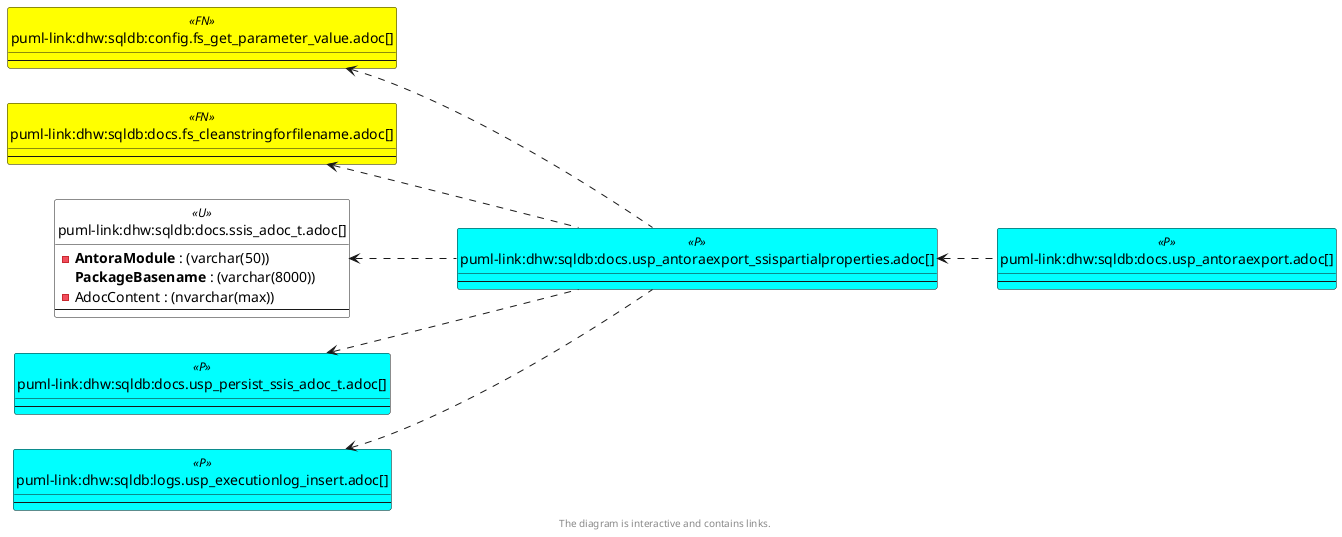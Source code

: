 @startuml
left to right direction
'top to bottom direction
hide circle
'avoide "." issues:
set namespaceSeparator none


skinparam class {
  BackgroundColor White
  BackgroundColor<<FN>> Yellow
  BackgroundColor<<FS>> Yellow
  BackgroundColor<<FT>> LightGray
  BackgroundColor<<IF>> Yellow
  BackgroundColor<<IS>> Yellow
  BackgroundColor<<P>> Aqua
  BackgroundColor<<PC>> Aqua
  BackgroundColor<<SN>> Yellow
  BackgroundColor<<SO>> SlateBlue
  BackgroundColor<<TF>> LightGray
  BackgroundColor<<TR>> Tomato
  BackgroundColor<<U>> White
  BackgroundColor<<V>> WhiteSmoke
  BackgroundColor<<X>> Aqua
  BackgroundColor<<external>> AliceBlue
}


entity "puml-link:dhw:sqldb:config.fs_get_parameter_value.adoc[]" as config.fs_get_parameter_value << FN >> {
  --
}

entity "puml-link:dhw:sqldb:docs.fs_cleanstringforfilename.adoc[]" as docs.fs_cleanStringForFilename << FN >> {
  --
}

entity "puml-link:dhw:sqldb:docs.ssis_adoc_t.adoc[]" as docs.ssis_Adoc_T << U >> {
  - **AntoraModule** : (varchar(50))
  **PackageBasename** : (varchar(8000))
  - AdocContent : (nvarchar(max))
  --
}

entity "puml-link:dhw:sqldb:docs.usp_antoraexport.adoc[]" as docs.usp_AntoraExport << P >> {
  --
}

entity "puml-link:dhw:sqldb:docs.usp_antoraexport_ssispartialproperties.adoc[]" as docs.usp_AntoraExport_SsisPartialProperties << P >> {
  --
}

entity "puml-link:dhw:sqldb:docs.usp_persist_ssis_adoc_t.adoc[]" as docs.usp_PERSIST_ssis_Adoc_T << P >> {
  --
}

entity "puml-link:dhw:sqldb:logs.usp_executionlog_insert.adoc[]" as logs.usp_ExecutionLog_insert << P >> {
  --
}

config.fs_get_parameter_value <.. docs.usp_AntoraExport_SsisPartialProperties
docs.fs_cleanStringForFilename <.. docs.usp_AntoraExport_SsisPartialProperties
docs.ssis_Adoc_T <.. docs.usp_AntoraExport_SsisPartialProperties
docs.usp_AntoraExport_SsisPartialProperties <.. docs.usp_AntoraExport
docs.usp_PERSIST_ssis_Adoc_T <.. docs.usp_AntoraExport_SsisPartialProperties
logs.usp_ExecutionLog_insert <.. docs.usp_AntoraExport_SsisPartialProperties
footer The diagram is interactive and contains links.
@enduml


